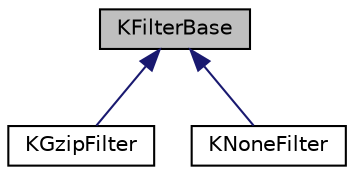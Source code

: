 digraph "KFilterBase"
{
  edge [fontname="Helvetica",fontsize="10",labelfontname="Helvetica",labelfontsize="10"];
  node [fontname="Helvetica",fontsize="10",shape=record];
  Node0 [label="KFilterBase",height=0.2,width=0.4,color="black", fillcolor="grey75", style="filled", fontcolor="black"];
  Node0 -> Node1 [dir="back",color="midnightblue",fontsize="10",style="solid",fontname="Helvetica"];
  Node1 [label="KGzipFilter",height=0.2,width=0.4,color="black", fillcolor="white", style="filled",URL="$classKGzipFilter.html",tooltip="Internal class used by KFilterDev. "];
  Node0 -> Node2 [dir="back",color="midnightblue",fontsize="10",style="solid",fontname="Helvetica"];
  Node2 [label="KNoneFilter",height=0.2,width=0.4,color="black", fillcolor="white", style="filled",URL="$classKNoneFilter.html",tooltip="Internal class used by KFilterDev. "];
}

